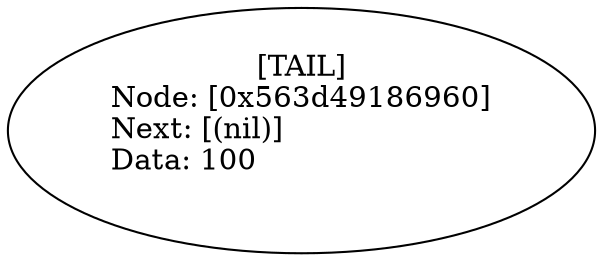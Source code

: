 digraph graf {
rankdir="LR";Node_0x563d49186960 [label="[TAIL]
Node: [0x563d49186960]\lNext: [(nil)]\lData: 100\l "]
}